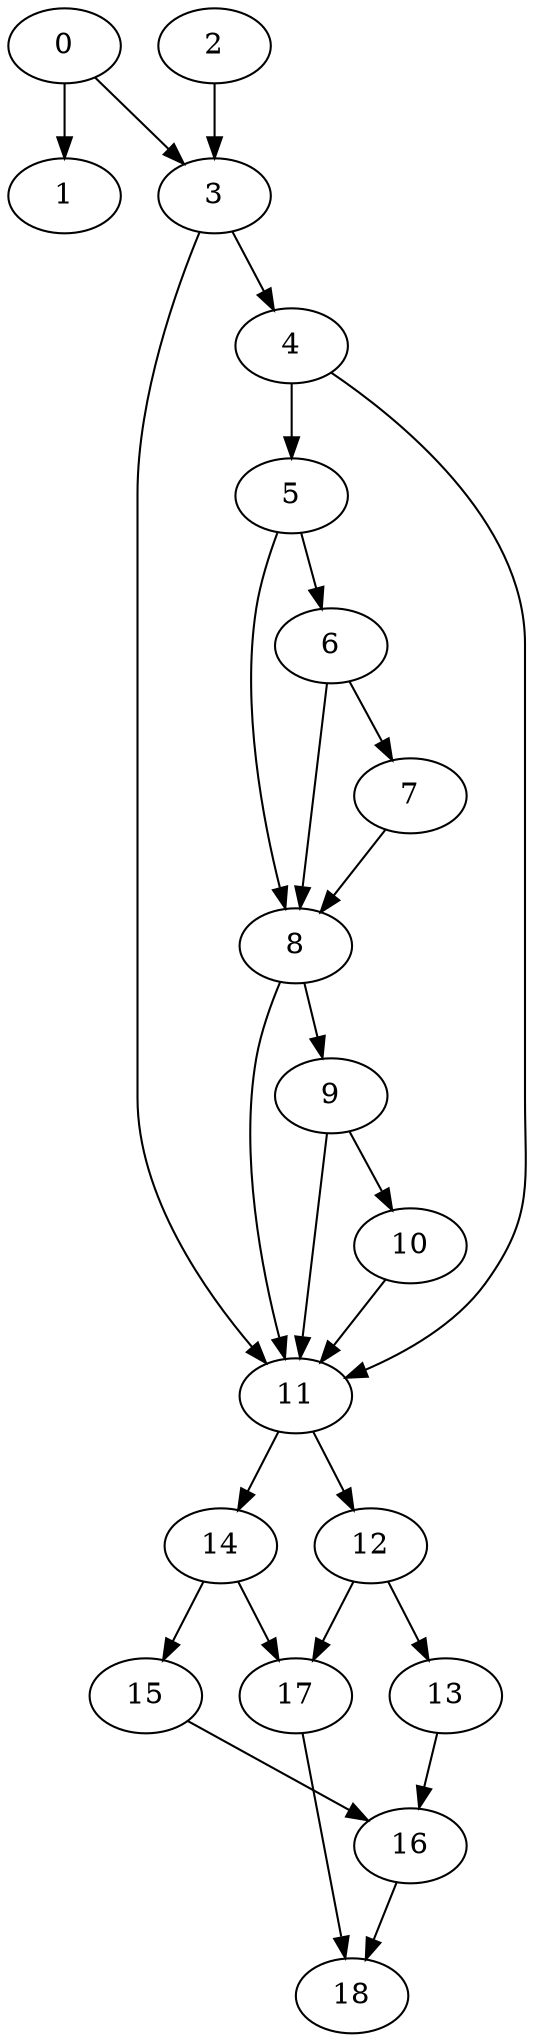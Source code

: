 digraph {
	0
	1
	2
	3
	4
	5
	6
	7
	8
	9
	10
	11
	12
	13
	14
	15
	16
	17
	18
	9 -> 10
	12 -> 13
	6 -> 7
	8 -> 9
	4 -> 11
	8 -> 11
	9 -> 11
	10 -> 11
	3 -> 11
	11 -> 12
	11 -> 14
	14 -> 15
	4 -> 5
	13 -> 16
	15 -> 16
	16 -> 18
	17 -> 18
	12 -> 17
	14 -> 17
	3 -> 4
	5 -> 6
	7 -> 8
	5 -> 8
	6 -> 8
	0 -> 1
	0 -> 3
	2 -> 3
}
